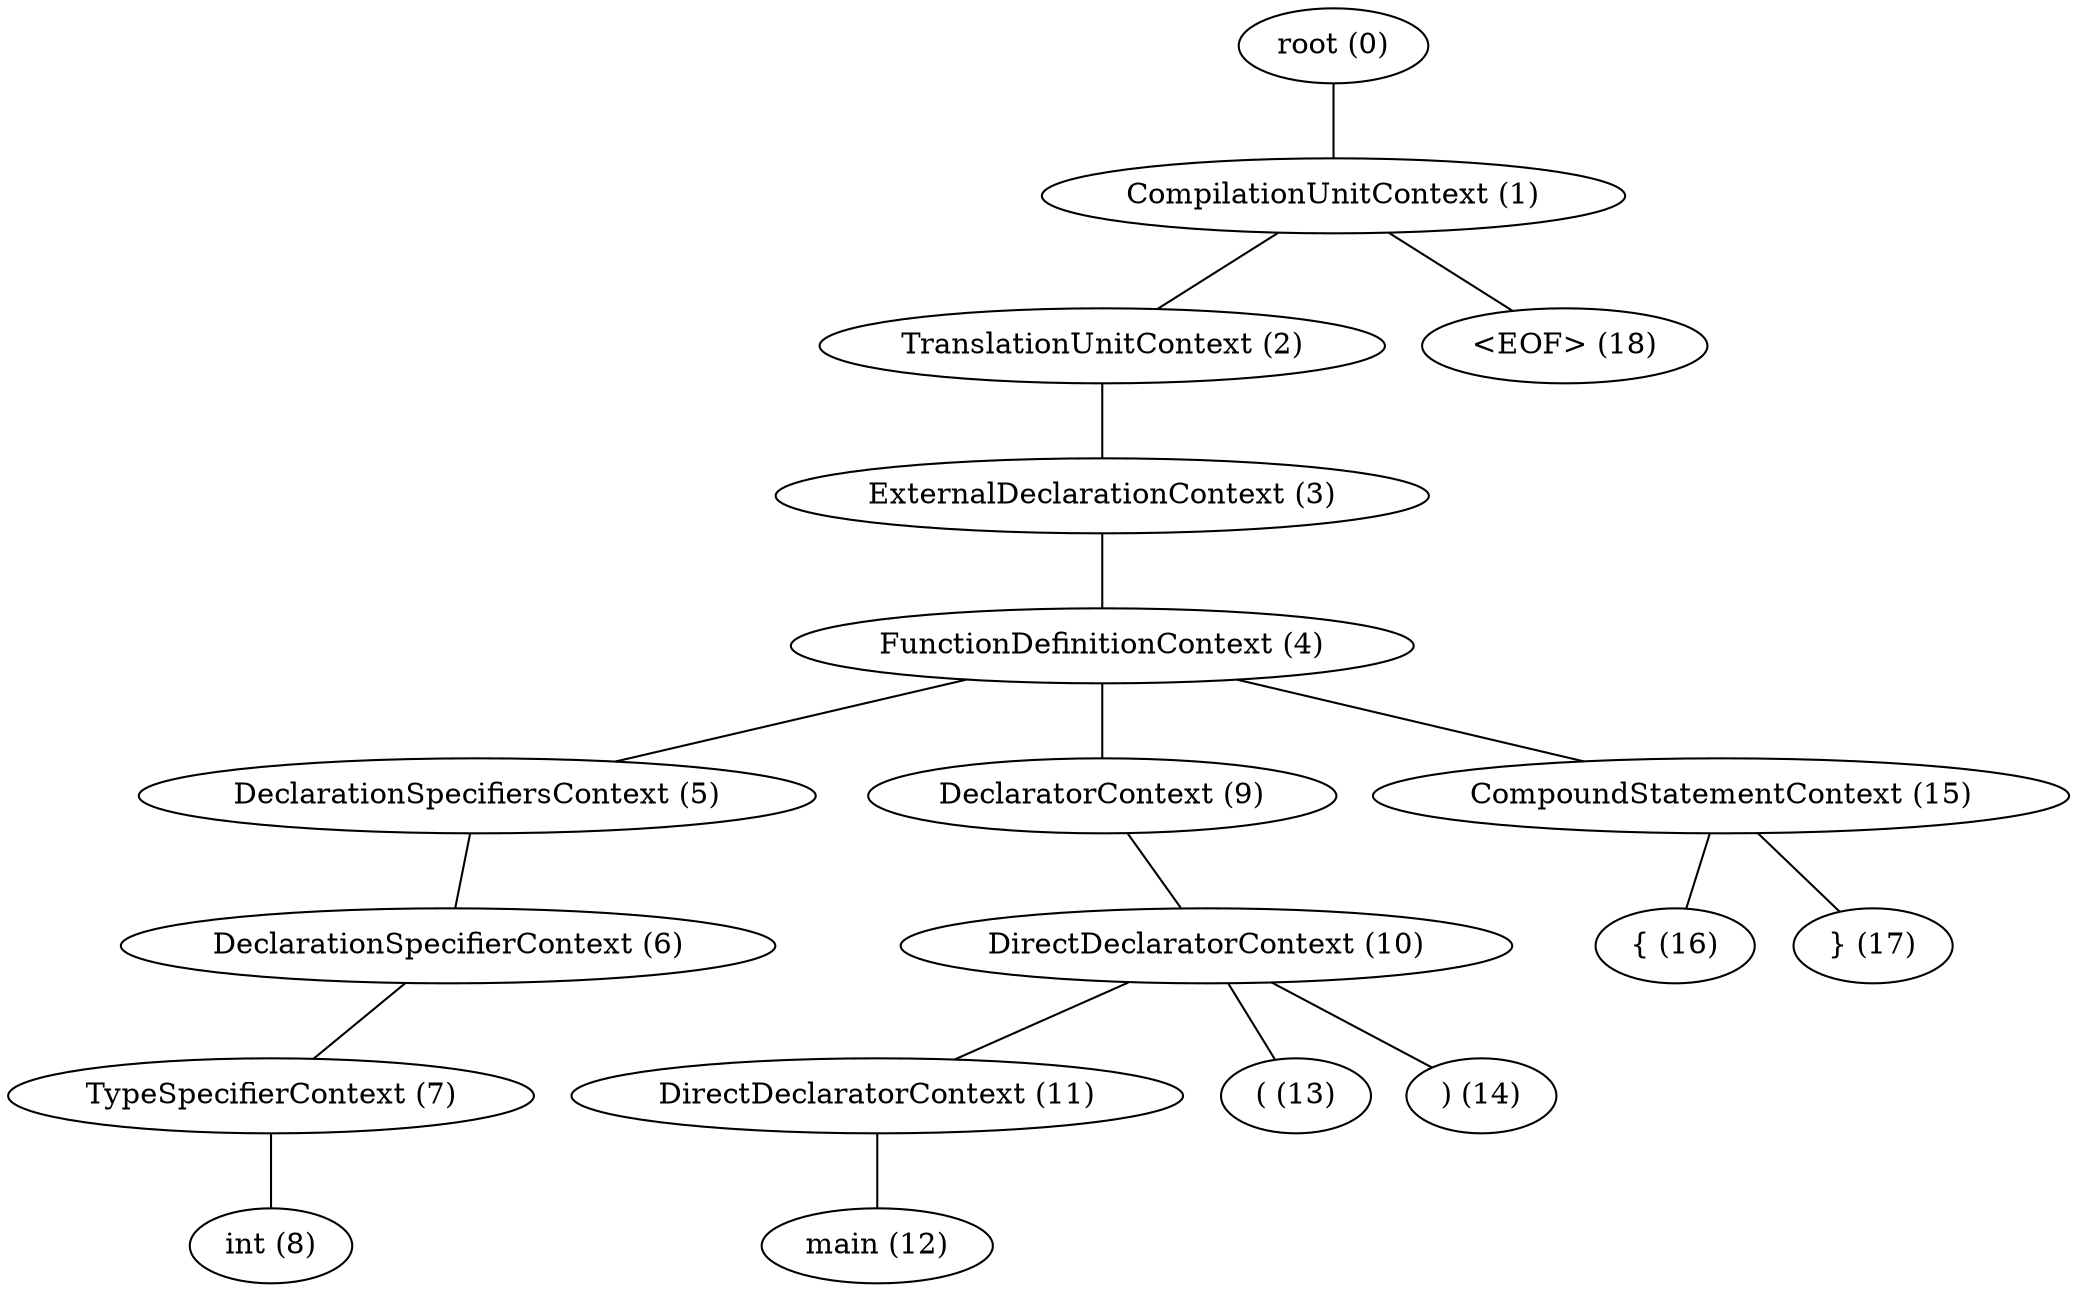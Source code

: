 graph graphname {

  0[label="root (0)"]
  0 -- 1;
  1[label="CompilationUnitContext (1)"]
  1 -- 2;
  1 -- 18;
  2[label="TranslationUnitContext (2)"]
  2 -- 3;
  3[label="ExternalDeclarationContext (3)"]
  3 -- 4;
  4[label="FunctionDefinitionContext (4)"]
  4 -- 5;
  4 -- 9;
  4 -- 15;
  5[label="DeclarationSpecifiersContext (5)"]
  5 -- 6;
  6[label="DeclarationSpecifierContext (6)"]
  6 -- 7;
  7[label="TypeSpecifierContext (7)"]
  7 -- 8;
  8[label="int (8)"]
  9[label="DeclaratorContext (9)"]
  9 -- 10;
  10[label="DirectDeclaratorContext (10)"]
  10 -- 11;
  10 -- 13;
  10 -- 14;
  11[label="DirectDeclaratorContext (11)"]
  11 -- 12;
  12[label="main (12)"]
  13[label="( (13)"]
  14[label=") (14)"]
  15[label="CompoundStatementContext (15)"]
  15 -- 16;
  15 -- 17;
  16[label="{ (16)"]
  17[label="} (17)"]
  18[label="<EOF> (18)"]
}
